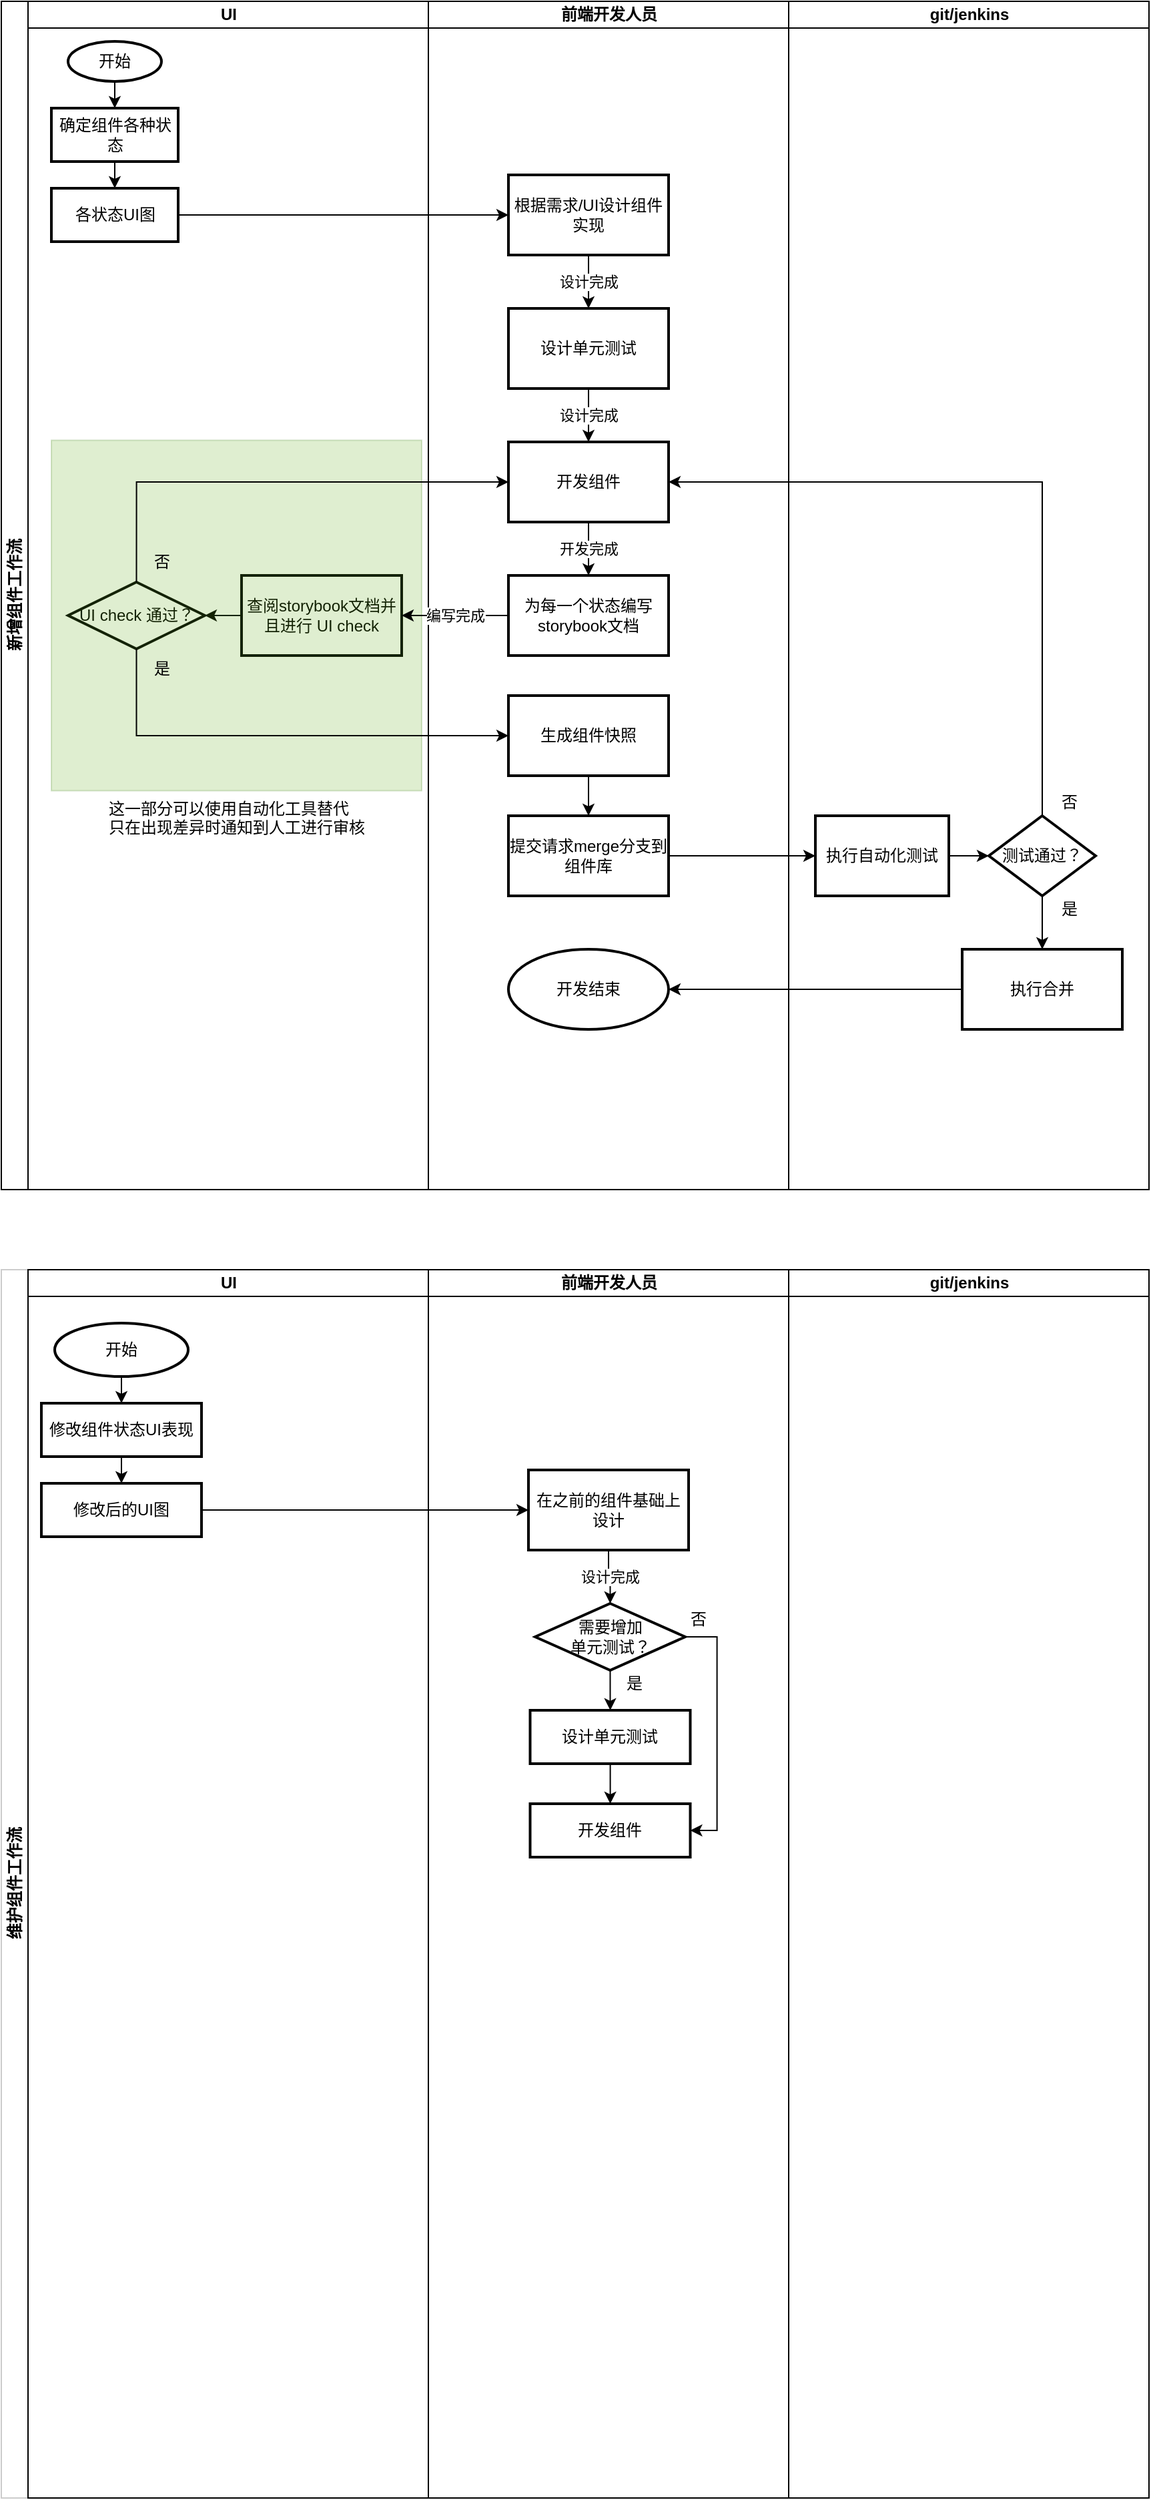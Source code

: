 <mxfile version="14.6.13" type="github">
  <diagram id="woz8dMOTYJz0N2fzD2KW" name="第 1 页">
    <mxGraphModel dx="946" dy="687" grid="1" gridSize="10" guides="1" tooltips="1" connect="1" arrows="1" fold="1" page="1" pageScale="1" pageWidth="827" pageHeight="1169" math="0" shadow="0">
      <root>
        <mxCell id="0" />
        <mxCell id="1" parent="0" />
        <mxCell id="6O_vJJvQQB8HP3GHxdnw-1" value="新增组件工作流" style="swimlane;html=1;childLayout=stackLayout;resizeParent=1;resizeParentMax=0;startSize=20;horizontal=0;horizontalStack=1;movable=0;resizable=0;rotatable=0;deletable=0;editable=0;connectable=0;" parent="1" vertex="1">
          <mxGeometry x="40" y="50" width="860" height="890" as="geometry" />
        </mxCell>
        <mxCell id="6O_vJJvQQB8HP3GHxdnw-3" value="UI" style="swimlane;html=1;startSize=20;movable=0;resizable=0;rotatable=0;deletable=0;editable=0;connectable=0;" parent="6O_vJJvQQB8HP3GHxdnw-1" vertex="1">
          <mxGeometry x="20" width="300" height="890" as="geometry" />
        </mxCell>
        <mxCell id="6O_vJJvQQB8HP3GHxdnw-7" value="开始" style="strokeWidth=2;html=1;shape=mxgraph.flowchart.start_1;whiteSpace=wrap;movable=0;resizable=0;rotatable=0;deletable=0;editable=0;connectable=0;" parent="6O_vJJvQQB8HP3GHxdnw-3" vertex="1">
          <mxGeometry x="30" y="30" width="70" height="30" as="geometry" />
        </mxCell>
        <mxCell id="6O_vJJvQQB8HP3GHxdnw-8" value="确定组件各种状态" style="whiteSpace=wrap;html=1;strokeWidth=2;movable=0;resizable=0;rotatable=0;deletable=0;editable=0;connectable=0;" parent="6O_vJJvQQB8HP3GHxdnw-3" vertex="1">
          <mxGeometry x="17.5" y="80" width="95" height="40" as="geometry" />
        </mxCell>
        <mxCell id="6O_vJJvQQB8HP3GHxdnw-9" value="" style="edgeStyle=orthogonalEdgeStyle;rounded=0;orthogonalLoop=1;jettySize=auto;html=1;movable=0;resizable=0;rotatable=0;deletable=0;editable=0;connectable=0;" parent="6O_vJJvQQB8HP3GHxdnw-3" source="6O_vJJvQQB8HP3GHxdnw-7" target="6O_vJJvQQB8HP3GHxdnw-8" edge="1">
          <mxGeometry relative="1" as="geometry" />
        </mxCell>
        <mxCell id="6O_vJJvQQB8HP3GHxdnw-10" value="各状态UI图" style="whiteSpace=wrap;html=1;strokeWidth=2;movable=0;resizable=0;rotatable=0;deletable=0;editable=0;connectable=0;" parent="6O_vJJvQQB8HP3GHxdnw-3" vertex="1">
          <mxGeometry x="17.5" y="140" width="95" height="40" as="geometry" />
        </mxCell>
        <mxCell id="6O_vJJvQQB8HP3GHxdnw-11" value="" style="edgeStyle=orthogonalEdgeStyle;rounded=0;orthogonalLoop=1;jettySize=auto;html=1;movable=0;resizable=0;rotatable=0;deletable=0;editable=0;connectable=0;" parent="6O_vJJvQQB8HP3GHxdnw-3" source="6O_vJJvQQB8HP3GHxdnw-8" target="6O_vJJvQQB8HP3GHxdnw-10" edge="1">
          <mxGeometry relative="1" as="geometry" />
        </mxCell>
        <mxCell id="6O_vJJvQQB8HP3GHxdnw-22" value="查阅storybook文档并且进行 UI check" style="whiteSpace=wrap;html=1;strokeWidth=2;movable=0;resizable=0;rotatable=0;deletable=0;editable=0;connectable=0;" parent="6O_vJJvQQB8HP3GHxdnw-3" vertex="1">
          <mxGeometry x="160" y="430" width="120" height="60" as="geometry" />
        </mxCell>
        <mxCell id="6O_vJJvQQB8HP3GHxdnw-26" value="UI check 通过？" style="rhombus;whiteSpace=wrap;html=1;strokeWidth=2;movable=0;resizable=0;rotatable=0;deletable=0;editable=0;connectable=0;" parent="6O_vJJvQQB8HP3GHxdnw-3" vertex="1">
          <mxGeometry x="30" y="435" width="102.5" height="50" as="geometry" />
        </mxCell>
        <mxCell id="6O_vJJvQQB8HP3GHxdnw-27" value="" style="edgeStyle=orthogonalEdgeStyle;rounded=0;orthogonalLoop=1;jettySize=auto;html=1;movable=0;resizable=0;rotatable=0;deletable=0;editable=0;connectable=0;" parent="6O_vJJvQQB8HP3GHxdnw-3" source="6O_vJJvQQB8HP3GHxdnw-22" target="6O_vJJvQQB8HP3GHxdnw-26" edge="1">
          <mxGeometry relative="1" as="geometry" />
        </mxCell>
        <mxCell id="6O_vJJvQQB8HP3GHxdnw-57" value="&lt;div style=&quot;text-align: left&quot;&gt;&lt;span style=&quot;color: rgb(0 , 0 , 0)&quot;&gt;这一部分可以使用自动化工具替代&lt;/span&gt;&lt;/div&gt;&lt;font color=&quot;#000000&quot;&gt;&lt;div style=&quot;text-align: left&quot;&gt;&lt;span&gt;只在出现差异时通知到人工进行审核&lt;/span&gt;&lt;/div&gt;&lt;/font&gt;" style="verticalLabelPosition=bottom;verticalAlign=top;html=1;shape=mxgraph.basic.rect;fillColor2=none;strokeWidth=1;size=20;indent=5;strokeColor=#2D7600;fontColor=#ffffff;fillColor=#60a917;opacity=20;movable=0;resizable=0;rotatable=0;deletable=0;editable=0;connectable=0;" parent="6O_vJJvQQB8HP3GHxdnw-3" vertex="1">
          <mxGeometry x="17.5" y="328.75" width="277.5" height="262.5" as="geometry" />
        </mxCell>
        <mxCell id="6O_vJJvQQB8HP3GHxdnw-6" value="前端开发人员" style="swimlane;html=1;startSize=20;movable=0;resizable=0;rotatable=0;deletable=0;editable=0;connectable=0;" parent="6O_vJJvQQB8HP3GHxdnw-1" vertex="1">
          <mxGeometry x="320" width="270" height="890" as="geometry" />
        </mxCell>
        <mxCell id="6O_vJJvQQB8HP3GHxdnw-12" value="根据需求/UI设计组件实现" style="whiteSpace=wrap;html=1;strokeWidth=2;movable=0;resizable=0;rotatable=0;deletable=0;editable=0;connectable=0;" parent="6O_vJJvQQB8HP3GHxdnw-6" vertex="1">
          <mxGeometry x="60" y="130" width="120" height="60" as="geometry" />
        </mxCell>
        <mxCell id="6O_vJJvQQB8HP3GHxdnw-14" value="设计单元测试" style="whiteSpace=wrap;html=1;strokeWidth=2;movable=0;resizable=0;rotatable=0;deletable=0;editable=0;connectable=0;" parent="6O_vJJvQQB8HP3GHxdnw-6" vertex="1">
          <mxGeometry x="60" y="230" width="120" height="60" as="geometry" />
        </mxCell>
        <mxCell id="6O_vJJvQQB8HP3GHxdnw-15" value="设计完成" style="edgeStyle=orthogonalEdgeStyle;rounded=0;orthogonalLoop=1;jettySize=auto;html=1;movable=0;resizable=0;rotatable=0;deletable=0;editable=0;connectable=0;" parent="6O_vJJvQQB8HP3GHxdnw-6" source="6O_vJJvQQB8HP3GHxdnw-12" target="6O_vJJvQQB8HP3GHxdnw-14" edge="1">
          <mxGeometry relative="1" as="geometry" />
        </mxCell>
        <mxCell id="6O_vJJvQQB8HP3GHxdnw-16" value="开发组件" style="whiteSpace=wrap;html=1;strokeWidth=2;movable=0;resizable=0;rotatable=0;deletable=0;editable=0;connectable=0;" parent="6O_vJJvQQB8HP3GHxdnw-6" vertex="1">
          <mxGeometry x="60" y="330" width="120" height="60" as="geometry" />
        </mxCell>
        <mxCell id="6O_vJJvQQB8HP3GHxdnw-17" value="设计完成" style="edgeStyle=orthogonalEdgeStyle;rounded=0;orthogonalLoop=1;jettySize=auto;html=1;movable=0;resizable=0;rotatable=0;deletable=0;editable=0;connectable=0;" parent="6O_vJJvQQB8HP3GHxdnw-6" source="6O_vJJvQQB8HP3GHxdnw-14" target="6O_vJJvQQB8HP3GHxdnw-16" edge="1">
          <mxGeometry relative="1" as="geometry" />
        </mxCell>
        <mxCell id="6O_vJJvQQB8HP3GHxdnw-18" value="为每一个状态编写storybook文档" style="whiteSpace=wrap;html=1;strokeWidth=2;movable=0;resizable=0;rotatable=0;deletable=0;editable=0;connectable=0;" parent="6O_vJJvQQB8HP3GHxdnw-6" vertex="1">
          <mxGeometry x="60" y="430" width="120" height="60" as="geometry" />
        </mxCell>
        <mxCell id="6O_vJJvQQB8HP3GHxdnw-19" value="开发完成" style="edgeStyle=orthogonalEdgeStyle;rounded=0;orthogonalLoop=1;jettySize=auto;html=1;movable=0;resizable=0;rotatable=0;deletable=0;editable=0;connectable=0;" parent="6O_vJJvQQB8HP3GHxdnw-6" source="6O_vJJvQQB8HP3GHxdnw-16" target="6O_vJJvQQB8HP3GHxdnw-18" edge="1">
          <mxGeometry relative="1" as="geometry" />
        </mxCell>
        <mxCell id="6O_vJJvQQB8HP3GHxdnw-30" value="生成组件快照" style="whiteSpace=wrap;html=1;strokeWidth=2;movable=0;resizable=0;rotatable=0;deletable=0;editable=0;connectable=0;" parent="6O_vJJvQQB8HP3GHxdnw-6" vertex="1">
          <mxGeometry x="60" y="520" width="120" height="60" as="geometry" />
        </mxCell>
        <mxCell id="6O_vJJvQQB8HP3GHxdnw-33" value="提交请求merge分支到组件库" style="whiteSpace=wrap;html=1;strokeWidth=2;movable=0;resizable=0;rotatable=0;deletable=0;editable=0;connectable=0;" parent="6O_vJJvQQB8HP3GHxdnw-6" vertex="1">
          <mxGeometry x="60" y="610" width="120" height="60" as="geometry" />
        </mxCell>
        <mxCell id="6O_vJJvQQB8HP3GHxdnw-34" value="" style="edgeStyle=orthogonalEdgeStyle;rounded=0;orthogonalLoop=1;jettySize=auto;html=1;movable=0;resizable=0;rotatable=0;deletable=0;editable=0;connectable=0;" parent="6O_vJJvQQB8HP3GHxdnw-6" source="6O_vJJvQQB8HP3GHxdnw-30" target="6O_vJJvQQB8HP3GHxdnw-33" edge="1">
          <mxGeometry relative="1" as="geometry" />
        </mxCell>
        <mxCell id="6O_vJJvQQB8HP3GHxdnw-54" value="开发结束" style="ellipse;whiteSpace=wrap;html=1;strokeWidth=2;movable=0;resizable=0;rotatable=0;deletable=0;editable=0;connectable=0;" parent="6O_vJJvQQB8HP3GHxdnw-6" vertex="1">
          <mxGeometry x="60" y="710" width="120" height="60" as="geometry" />
        </mxCell>
        <mxCell id="6O_vJJvQQB8HP3GHxdnw-35" value="git/jenkins" style="swimlane;html=1;startSize=20;movable=0;resizable=0;rotatable=0;deletable=0;editable=0;connectable=0;" parent="6O_vJJvQQB8HP3GHxdnw-1" vertex="1">
          <mxGeometry x="590" width="270" height="890" as="geometry" />
        </mxCell>
        <mxCell id="6O_vJJvQQB8HP3GHxdnw-46" value="执行自动化测试" style="whiteSpace=wrap;html=1;strokeWidth=2;movable=0;resizable=0;rotatable=0;deletable=0;editable=0;connectable=0;" parent="6O_vJJvQQB8HP3GHxdnw-35" vertex="1">
          <mxGeometry x="20" y="610" width="100" height="60" as="geometry" />
        </mxCell>
        <mxCell id="6O_vJJvQQB8HP3GHxdnw-48" value="测试通过？" style="rhombus;whiteSpace=wrap;html=1;strokeWidth=2;movable=0;resizable=0;rotatable=0;deletable=0;editable=0;connectable=0;" parent="6O_vJJvQQB8HP3GHxdnw-35" vertex="1">
          <mxGeometry x="150" y="610" width="80" height="60" as="geometry" />
        </mxCell>
        <mxCell id="6O_vJJvQQB8HP3GHxdnw-49" value="" style="edgeStyle=orthogonalEdgeStyle;rounded=0;orthogonalLoop=1;jettySize=auto;html=1;movable=0;resizable=0;rotatable=0;deletable=0;editable=0;connectable=0;" parent="6O_vJJvQQB8HP3GHxdnw-35" source="6O_vJJvQQB8HP3GHxdnw-46" target="6O_vJJvQQB8HP3GHxdnw-48" edge="1">
          <mxGeometry relative="1" as="geometry" />
        </mxCell>
        <mxCell id="6O_vJJvQQB8HP3GHxdnw-52" value="执行合并" style="whiteSpace=wrap;html=1;strokeWidth=2;movable=0;resizable=0;rotatable=0;deletable=0;editable=0;connectable=0;" parent="6O_vJJvQQB8HP3GHxdnw-35" vertex="1">
          <mxGeometry x="130" y="710" width="120" height="60" as="geometry" />
        </mxCell>
        <mxCell id="6O_vJJvQQB8HP3GHxdnw-53" value="" style="edgeStyle=orthogonalEdgeStyle;rounded=0;orthogonalLoop=1;jettySize=auto;html=1;movable=0;resizable=0;rotatable=0;deletable=0;editable=0;connectable=0;" parent="6O_vJJvQQB8HP3GHxdnw-35" source="6O_vJJvQQB8HP3GHxdnw-48" target="6O_vJJvQQB8HP3GHxdnw-52" edge="1">
          <mxGeometry relative="1" as="geometry" />
        </mxCell>
        <mxCell id="RFMTxl0FSyGNoTt_sHQ5-23" value="是" style="text;html=1;align=center;verticalAlign=middle;resizable=1;points=[];autosize=1;strokeColor=none;movable=0;rotatable=0;deletable=0;editable=0;connectable=0;" vertex="1" parent="6O_vJJvQQB8HP3GHxdnw-35">
          <mxGeometry x="195" y="670" width="30" height="20" as="geometry" />
        </mxCell>
        <mxCell id="6O_vJJvQQB8HP3GHxdnw-13" value="" style="edgeStyle=orthogonalEdgeStyle;rounded=0;orthogonalLoop=1;jettySize=auto;html=1;movable=0;resizable=0;rotatable=0;deletable=0;editable=0;connectable=0;" parent="6O_vJJvQQB8HP3GHxdnw-1" source="6O_vJJvQQB8HP3GHxdnw-10" target="6O_vJJvQQB8HP3GHxdnw-12" edge="1">
          <mxGeometry relative="1" as="geometry" />
        </mxCell>
        <mxCell id="6O_vJJvQQB8HP3GHxdnw-23" value="编写完成" style="edgeStyle=orthogonalEdgeStyle;rounded=0;orthogonalLoop=1;jettySize=auto;html=1;movable=0;resizable=0;rotatable=0;deletable=0;editable=0;connectable=0;" parent="6O_vJJvQQB8HP3GHxdnw-1" source="6O_vJJvQQB8HP3GHxdnw-18" target="6O_vJJvQQB8HP3GHxdnw-22" edge="1">
          <mxGeometry relative="1" as="geometry" />
        </mxCell>
        <mxCell id="6O_vJJvQQB8HP3GHxdnw-28" style="edgeStyle=orthogonalEdgeStyle;rounded=0;orthogonalLoop=1;jettySize=auto;html=1;exitX=0.5;exitY=0;exitDx=0;exitDy=0;entryX=0;entryY=0.5;entryDx=0;entryDy=0;movable=0;resizable=0;rotatable=0;deletable=0;editable=0;connectable=0;" parent="6O_vJJvQQB8HP3GHxdnw-1" source="6O_vJJvQQB8HP3GHxdnw-26" target="6O_vJJvQQB8HP3GHxdnw-16" edge="1">
          <mxGeometry relative="1" as="geometry" />
        </mxCell>
        <mxCell id="6O_vJJvQQB8HP3GHxdnw-31" value="" style="edgeStyle=orthogonalEdgeStyle;rounded=0;orthogonalLoop=1;jettySize=auto;html=1;entryX=0;entryY=0.5;entryDx=0;entryDy=0;movable=0;resizable=0;rotatable=0;deletable=0;editable=0;connectable=0;" parent="6O_vJJvQQB8HP3GHxdnw-1" source="6O_vJJvQQB8HP3GHxdnw-26" target="6O_vJJvQQB8HP3GHxdnw-30" edge="1">
          <mxGeometry relative="1" as="geometry">
            <Array as="points">
              <mxPoint x="101" y="550" />
            </Array>
          </mxGeometry>
        </mxCell>
        <mxCell id="6O_vJJvQQB8HP3GHxdnw-47" value="" style="edgeStyle=orthogonalEdgeStyle;rounded=0;orthogonalLoop=1;jettySize=auto;html=1;movable=0;resizable=0;rotatable=0;deletable=0;editable=0;connectable=0;" parent="6O_vJJvQQB8HP3GHxdnw-1" source="6O_vJJvQQB8HP3GHxdnw-33" target="6O_vJJvQQB8HP3GHxdnw-46" edge="1">
          <mxGeometry relative="1" as="geometry" />
        </mxCell>
        <mxCell id="6O_vJJvQQB8HP3GHxdnw-50" style="edgeStyle=orthogonalEdgeStyle;rounded=0;orthogonalLoop=1;jettySize=auto;html=1;exitX=0.5;exitY=0;exitDx=0;exitDy=0;entryX=1;entryY=0.5;entryDx=0;entryDy=0;movable=0;resizable=0;rotatable=0;deletable=0;editable=0;connectable=0;" parent="6O_vJJvQQB8HP3GHxdnw-1" source="6O_vJJvQQB8HP3GHxdnw-48" target="6O_vJJvQQB8HP3GHxdnw-16" edge="1">
          <mxGeometry relative="1" as="geometry" />
        </mxCell>
        <mxCell id="6O_vJJvQQB8HP3GHxdnw-55" value="" style="edgeStyle=orthogonalEdgeStyle;rounded=0;orthogonalLoop=1;jettySize=auto;html=1;movable=0;resizable=0;rotatable=0;deletable=0;editable=0;connectable=0;" parent="6O_vJJvQQB8HP3GHxdnw-1" source="6O_vJJvQQB8HP3GHxdnw-52" target="6O_vJJvQQB8HP3GHxdnw-54" edge="1">
          <mxGeometry relative="1" as="geometry" />
        </mxCell>
        <mxCell id="6O_vJJvQQB8HP3GHxdnw-29" value="否" style="text;html=1;align=center;verticalAlign=middle;resizable=0;points=[];autosize=1;strokeColor=none;movable=0;rotatable=0;deletable=0;editable=0;connectable=0;" parent="1" vertex="1">
          <mxGeometry x="145" y="460" width="30" height="20" as="geometry" />
        </mxCell>
        <mxCell id="6O_vJJvQQB8HP3GHxdnw-32" value="是" style="text;html=1;align=center;verticalAlign=middle;resizable=0;points=[];autosize=1;strokeColor=none;movable=0;rotatable=0;deletable=0;editable=0;connectable=0;" parent="1" vertex="1">
          <mxGeometry x="145" y="540" width="30" height="20" as="geometry" />
        </mxCell>
        <mxCell id="6O_vJJvQQB8HP3GHxdnw-51" value="否" style="text;html=1;align=center;verticalAlign=middle;resizable=0;points=[];autosize=1;strokeColor=none;movable=0;rotatable=0;deletable=0;editable=0;connectable=0;" parent="1" vertex="1">
          <mxGeometry x="825" y="640" width="30" height="20" as="geometry" />
        </mxCell>
        <mxCell id="RFMTxl0FSyGNoTt_sHQ5-1" value="维护组件工作流" style="swimlane;html=1;childLayout=stackLayout;resizeParent=1;resizeParentMax=0;startSize=20;horizontal=0;horizontalStack=1;fillColor=#ffffff;gradientColor=none;opacity=20;" vertex="1" parent="1">
          <mxGeometry x="40" y="1000" width="860" height="920" as="geometry" />
        </mxCell>
        <mxCell id="RFMTxl0FSyGNoTt_sHQ5-2" value="UI" style="swimlane;html=1;startSize=20;" vertex="1" parent="RFMTxl0FSyGNoTt_sHQ5-1">
          <mxGeometry x="20" width="300" height="920" as="geometry" />
        </mxCell>
        <mxCell id="RFMTxl0FSyGNoTt_sHQ5-5" value="开始" style="strokeWidth=2;html=1;shape=mxgraph.flowchart.start_1;whiteSpace=wrap;fillColor=#ffffff;gradientColor=none;" vertex="1" parent="RFMTxl0FSyGNoTt_sHQ5-2">
          <mxGeometry x="20" y="40" width="100" height="40" as="geometry" />
        </mxCell>
        <mxCell id="RFMTxl0FSyGNoTt_sHQ5-6" value="修改组件状态UI表现" style="whiteSpace=wrap;html=1;strokeWidth=2;" vertex="1" parent="RFMTxl0FSyGNoTt_sHQ5-2">
          <mxGeometry x="10" y="100" width="120" height="40" as="geometry" />
        </mxCell>
        <mxCell id="RFMTxl0FSyGNoTt_sHQ5-7" value="" style="edgeStyle=orthogonalEdgeStyle;rounded=0;orthogonalLoop=1;jettySize=auto;html=1;" edge="1" parent="RFMTxl0FSyGNoTt_sHQ5-2" source="RFMTxl0FSyGNoTt_sHQ5-5" target="RFMTxl0FSyGNoTt_sHQ5-6">
          <mxGeometry relative="1" as="geometry" />
        </mxCell>
        <mxCell id="RFMTxl0FSyGNoTt_sHQ5-8" value="修改后的UI图" style="whiteSpace=wrap;html=1;strokeWidth=2;" vertex="1" parent="RFMTxl0FSyGNoTt_sHQ5-2">
          <mxGeometry x="10" y="160" width="120" height="40" as="geometry" />
        </mxCell>
        <mxCell id="RFMTxl0FSyGNoTt_sHQ5-9" value="" style="edgeStyle=orthogonalEdgeStyle;rounded=0;orthogonalLoop=1;jettySize=auto;html=1;" edge="1" parent="RFMTxl0FSyGNoTt_sHQ5-2" source="RFMTxl0FSyGNoTt_sHQ5-6" target="RFMTxl0FSyGNoTt_sHQ5-8">
          <mxGeometry relative="1" as="geometry" />
        </mxCell>
        <mxCell id="RFMTxl0FSyGNoTt_sHQ5-3" value="前端开发人员" style="swimlane;html=1;startSize=20;" vertex="1" parent="RFMTxl0FSyGNoTt_sHQ5-1">
          <mxGeometry x="320" width="270" height="920" as="geometry" />
        </mxCell>
        <mxCell id="RFMTxl0FSyGNoTt_sHQ5-10" value="在之前的组件基础上设计" style="whiteSpace=wrap;html=1;strokeWidth=2;" vertex="1" parent="RFMTxl0FSyGNoTt_sHQ5-3">
          <mxGeometry x="75" y="150" width="120" height="60" as="geometry" />
        </mxCell>
        <mxCell id="RFMTxl0FSyGNoTt_sHQ5-21" style="edgeStyle=orthogonalEdgeStyle;rounded=0;orthogonalLoop=1;jettySize=auto;html=1;exitX=1;exitY=0.5;exitDx=0;exitDy=0;entryX=1;entryY=0.5;entryDx=0;entryDy=0;" edge="1" parent="RFMTxl0FSyGNoTt_sHQ5-3" source="RFMTxl0FSyGNoTt_sHQ5-14" target="RFMTxl0FSyGNoTt_sHQ5-18">
          <mxGeometry relative="1" as="geometry" />
        </mxCell>
        <mxCell id="RFMTxl0FSyGNoTt_sHQ5-14" value="需要增加&lt;br&gt;单元测试？" style="rhombus;whiteSpace=wrap;html=1;strokeWidth=2;" vertex="1" parent="RFMTxl0FSyGNoTt_sHQ5-3">
          <mxGeometry x="80" y="250" width="112.5" height="50" as="geometry" />
        </mxCell>
        <mxCell id="RFMTxl0FSyGNoTt_sHQ5-15" value="设计完成" style="edgeStyle=orthogonalEdgeStyle;rounded=0;orthogonalLoop=1;jettySize=auto;html=1;" edge="1" parent="RFMTxl0FSyGNoTt_sHQ5-3" source="RFMTxl0FSyGNoTt_sHQ5-10" target="RFMTxl0FSyGNoTt_sHQ5-14">
          <mxGeometry relative="1" as="geometry" />
        </mxCell>
        <mxCell id="RFMTxl0FSyGNoTt_sHQ5-18" value="开发组件" style="whiteSpace=wrap;html=1;strokeWidth=2;" vertex="1" parent="RFMTxl0FSyGNoTt_sHQ5-3">
          <mxGeometry x="76.25" y="400" width="120" height="40" as="geometry" />
        </mxCell>
        <mxCell id="RFMTxl0FSyGNoTt_sHQ5-16" value="设计单元测试" style="whiteSpace=wrap;html=1;strokeWidth=2;" vertex="1" parent="RFMTxl0FSyGNoTt_sHQ5-3">
          <mxGeometry x="76.25" y="330" width="120" height="40" as="geometry" />
        </mxCell>
        <mxCell id="RFMTxl0FSyGNoTt_sHQ5-17" value="" style="edgeStyle=orthogonalEdgeStyle;rounded=0;orthogonalLoop=1;jettySize=auto;html=1;" edge="1" parent="RFMTxl0FSyGNoTt_sHQ5-3" source="RFMTxl0FSyGNoTt_sHQ5-14" target="RFMTxl0FSyGNoTt_sHQ5-16">
          <mxGeometry relative="1" as="geometry" />
        </mxCell>
        <mxCell id="RFMTxl0FSyGNoTt_sHQ5-19" value="" style="edgeStyle=orthogonalEdgeStyle;rounded=0;orthogonalLoop=1;jettySize=auto;html=1;" edge="1" parent="RFMTxl0FSyGNoTt_sHQ5-3" source="RFMTxl0FSyGNoTt_sHQ5-16" target="RFMTxl0FSyGNoTt_sHQ5-18">
          <mxGeometry relative="1" as="geometry" />
        </mxCell>
        <mxCell id="RFMTxl0FSyGNoTt_sHQ5-4" value="git/jenkins" style="swimlane;html=1;startSize=20;" vertex="1" parent="RFMTxl0FSyGNoTt_sHQ5-1">
          <mxGeometry x="590" width="270" height="920" as="geometry" />
        </mxCell>
        <mxCell id="RFMTxl0FSyGNoTt_sHQ5-11" value="" style="edgeStyle=orthogonalEdgeStyle;rounded=0;orthogonalLoop=1;jettySize=auto;html=1;" edge="1" parent="RFMTxl0FSyGNoTt_sHQ5-1" source="RFMTxl0FSyGNoTt_sHQ5-8" target="RFMTxl0FSyGNoTt_sHQ5-10">
          <mxGeometry relative="1" as="geometry" />
        </mxCell>
        <mxCell id="RFMTxl0FSyGNoTt_sHQ5-20" value="是" style="text;html=1;align=center;verticalAlign=middle;resizable=0;points=[];autosize=1;strokeColor=none;" vertex="1" parent="1">
          <mxGeometry x="499" y="1300" width="30" height="20" as="geometry" />
        </mxCell>
        <mxCell id="RFMTxl0FSyGNoTt_sHQ5-22" value="否" style="text;html=1;align=center;verticalAlign=middle;resizable=0;points=[];autosize=1;strokeColor=none;" vertex="1" parent="1">
          <mxGeometry x="547" y="1252" width="30" height="20" as="geometry" />
        </mxCell>
      </root>
    </mxGraphModel>
  </diagram>
</mxfile>
